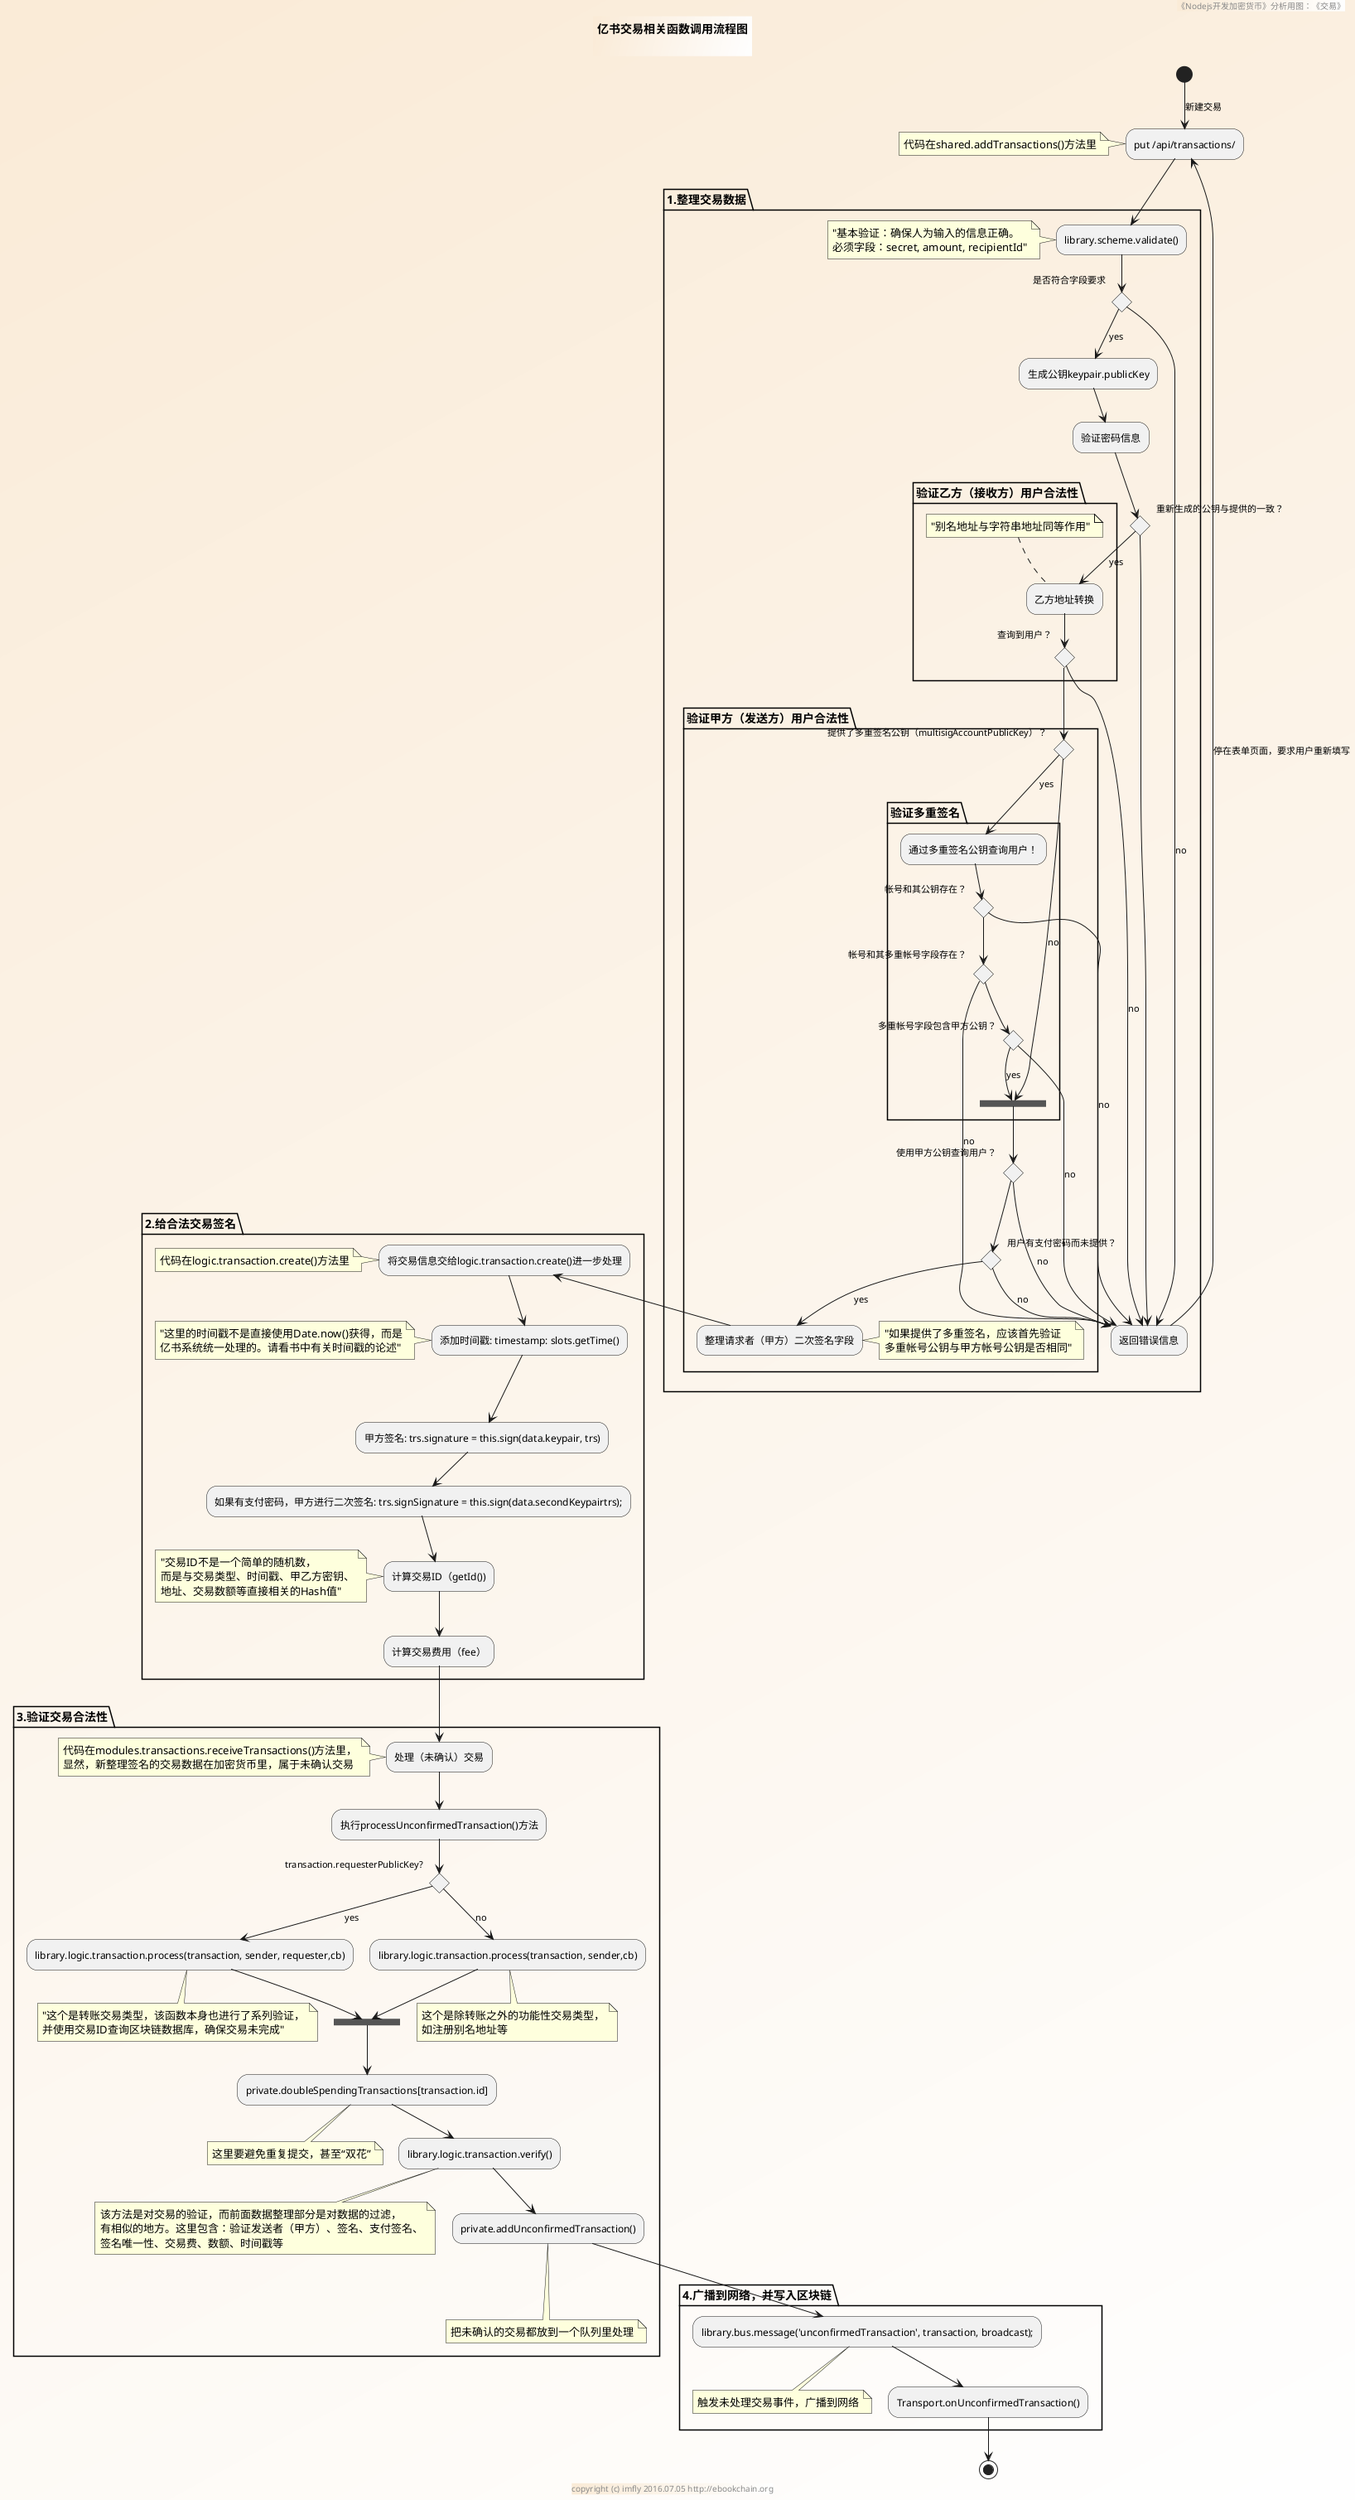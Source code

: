 @startuml ../../../styles/images/modules/transactions/transactions-activity.png
skinparam BorderColor #blue\9932CC
skinparam backgroundcolor AntiqueWhite/white

title
亿书交易相关函数调用流程图

end title

footer copyright (c) imfly 2016.07.05 http://ebookchain.org
header 《Nodejs开发加密货币》分析用图：《交易》

' shared.addTransactions()代码逻辑

(*)--> [新建交易] "put /api/transactions/" as inputForm
note left: 代码在shared.addTransactions()方法里

partition "1.整理交易数据" {
    --> library.scheme.validate()
    note left
    "基本验证：确保人为输入的信息正确。
    必须字段：secret, amount, recipientId"
    end note
    if "是否符合字段要求" then
    --> [no] "返回错误信息" as return_error_msg
    -left-> [停在表单页面，要求用户重新填写] inputForm
    else
    --> [yes] "生成公钥keypair.publicKey"
    --> 验证密码信息
        if "重新生成的公钥与提供的一致？" then
        --> return_error_msg
        else
        partition "验证乙方（接收方）用户合法性" {
          --> [yes] "乙方地址转换"
          note top: "别名地址与字符串地址同等作用"
            if "查询到用户？" then
            --> [no] return_error_msg
        }
            else
                partition "验证甲方（发送方）用户合法性" {
                    if "提供了多重签名公钥（multisigAccountPublicKey）？" then
                        partition "验证多重签名" {
                          --> [yes] "通过多重签名公钥查询用户！"
                          if "帐号和其公钥存在？" then
                          --> [no] return_error_msg
                          else
                              if "帐号和其多重帐号字段存在？" then
                              --> [no] return_error_msg
                              else
                                if "多重帐号字段包含甲方公钥？" then
                                --> [no] return_error_msg
                                else
                                --> [yes] ==verify_account==
                                endif
                              endif

                          endif
                        }
                    else
                    --> [no] ==verify_account==
                        if "使用甲方公钥查询用户？" then
                        --> [no] return_error_msg
                        else
                            if "用户有支付密码而未提供？" then
                            --> [no] return_error_msg
                            else
                            --> [yes] "整理请求者（甲方）二次签名字段"
                            note right
                            "如果提供了多重签名，应该首先验证
                            多重帐号公钥与甲方帐号公钥是否相同"
                            end note
                            endif
                        endif
                    endif
                }
            endif
        endif
    endif
}

' logic.transaction.create()处理逻辑
partition "2.给合法交易签名" {
  -up-> "将交易信息交给logic.transaction.create()进一步处理"
  note left: 代码在logic.transaction.create()方法里

  --> "添加时间戳: timestamp: slots.getTime()"
  note left
  "这里的时间戳不是直接使用Date.now()获得，而是
  亿书系统统一处理的。请看书中有关时间戳的论述"
  end note

  --> "甲方签名: trs.signature = this.sign(data.keypair, trs)"
  --> "如果有支付密码，甲方进行二次签名: trs.signSignature = this.sign(data.secondKeypairtrs);"
  --> "计算交易ID（getId())"
  note left
  "交易ID不是一个简单的随机数，
  而是与交易类型、时间戳、甲乙方密钥、
  地址、交易数额等直接相关的Hash值"
  end note
  --> "计算交易费用（fee）"
}

' modules.transactions.receiveTransactions()逻辑
partition "3.验证交易合法性" {
  --> "处理（未确认）交易"
  note left
  代码在modules.transactions.receiveTransactions()方法里，
  显然，新整理签名的交易数据在加密货币里，属于未确认交易
  end note

  --> "执行processUnconfirmedTransaction()方法"
  if transaction.requesterPublicKey? then
    --> [yes] library.logic.transaction.process(transaction, sender, requester,cb)
    note bottom
    "这个是转账交易类型，该函数本身也进行了系列验证，
    并使用交易ID查询区块链数据库，确保交易未完成"
    end note

    --> ==verify==
  else
    --> [no] library.logic.transaction.process(transaction, sender,cb)
    note bottom
    这个是除转账之外的功能性交易类型，
    如注册别名地址等
    end note

    --> ==verify==
  endif

  --> private.doubleSpendingTransactions[transaction.id]
  note bottom
  这里要避免重复提交，甚至“双花”
  end note

  --> library.logic.transaction.verify()
  note bottom
  该方法是对交易的验证，而前面数据整理部分是对数据的过滤，
  有相似的地方。这里包含：验证发送者（甲方）、签名、支付签名、
  签名唯一性、交易费、数额、时间戳等
  end note

  --> private.addUnconfirmedTransaction()
  note bottom
  把未确认的交易都放到一个队列里处理
  end note
}

partition "4.广播到网络，并写入区块链" {
  --> library.bus.message('unconfirmedTransaction', transaction, broadcast);
  note bottom: 触发未处理交易事件，广播到网络
  --> Transport.onUnconfirmedTransaction()
}
--> (*)
@enduml
